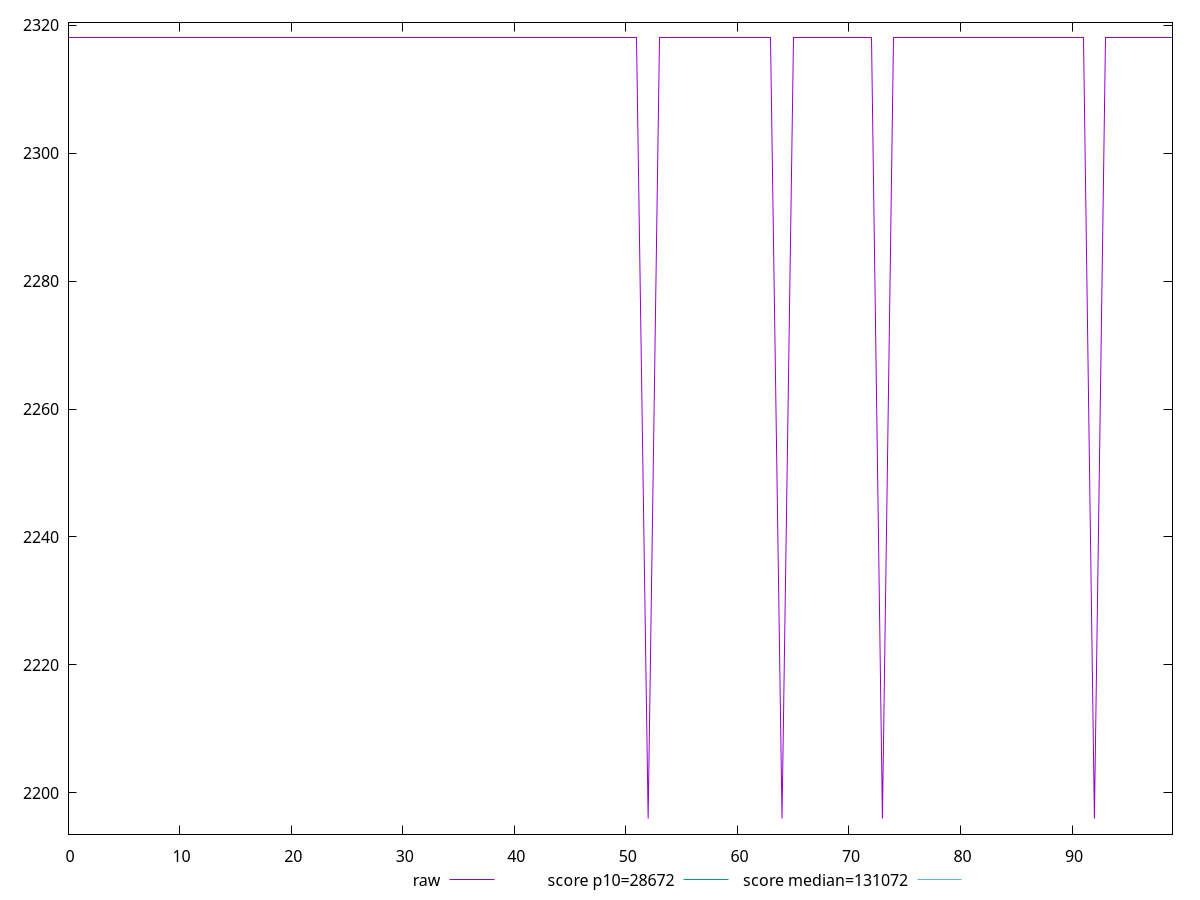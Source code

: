 reset

$raw <<EOF
0 2318
1 2318
2 2318
3 2318
4 2318
5 2318
6 2318
7 2318
8 2318
9 2318
10 2318
11 2318
12 2318
13 2318
14 2318
15 2318
16 2318
17 2318
18 2318
19 2318
20 2318
21 2318
22 2318
23 2318
24 2318
25 2318
26 2318
27 2318
28 2318
29 2318
30 2318
31 2318
32 2318
33 2318
34 2318
35 2318
36 2318
37 2318
38 2318
39 2318
40 2318
41 2318
42 2318
43 2318
44 2318
45 2318
46 2318
47 2318
48 2318
49 2318
50 2318
51 2318
52 2196
53 2318
54 2318
55 2318
56 2318
57 2318
58 2318
59 2318
60 2318
61 2318
62 2318
63 2318
64 2196
65 2318
66 2318
67 2318
68 2318
69 2318
70 2318
71 2318
72 2318
73 2196
74 2318
75 2318
76 2318
77 2318
78 2318
79 2318
80 2318
81 2318
82 2318
83 2318
84 2318
85 2318
86 2318
87 2318
88 2318
89 2318
90 2318
91 2318
92 2196
93 2318
94 2318
95 2318
96 2318
97 2318
98 2318
99 2318
EOF

set key outside below
set xrange [0:99]
set yrange [2193.56:2320.44]
set trange [2193.56:2320.44]
set terminal svg size 640, 500 enhanced background rgb 'white'
set output "report_00021_2021-02-20T09:16:39.615Z/uses-long-cache-ttl/samples/pages+cached+noadtech+nomedia/raw/values.svg"

plot $raw title "raw" with line, \
     28672 title "score p10=28672", \
     131072 title "score median=131072"

reset
